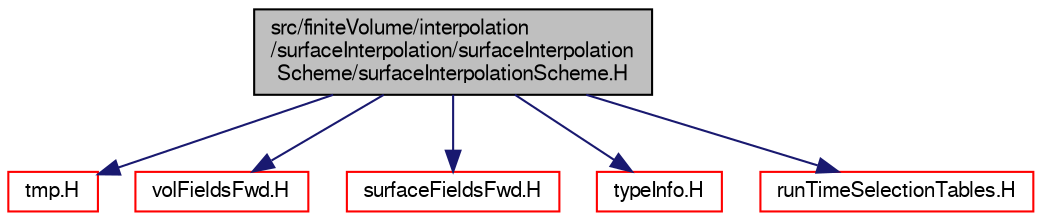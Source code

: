 digraph "src/finiteVolume/interpolation/surfaceInterpolation/surfaceInterpolationScheme/surfaceInterpolationScheme.H"
{
  bgcolor="transparent";
  edge [fontname="FreeSans",fontsize="10",labelfontname="FreeSans",labelfontsize="10"];
  node [fontname="FreeSans",fontsize="10",shape=record];
  Node0 [label="src/finiteVolume/interpolation\l/surfaceInterpolation/surfaceInterpolation\lScheme/surfaceInterpolationScheme.H",height=0.2,width=0.4,color="black", fillcolor="grey75", style="filled", fontcolor="black"];
  Node0 -> Node1 [color="midnightblue",fontsize="10",style="solid",fontname="FreeSans"];
  Node1 [label="tmp.H",height=0.2,width=0.4,color="red",URL="$a11087.html"];
  Node0 -> Node42 [color="midnightblue",fontsize="10",style="solid",fontname="FreeSans"];
  Node42 [label="volFieldsFwd.H",height=0.2,width=0.4,color="red",URL="$a02753.html"];
  Node0 -> Node63 [color="midnightblue",fontsize="10",style="solid",fontname="FreeSans"];
  Node63 [label="surfaceFieldsFwd.H",height=0.2,width=0.4,color="red",URL="$a02738.html"];
  Node0 -> Node64 [color="midnightblue",fontsize="10",style="solid",fontname="FreeSans"];
  Node64 [label="typeInfo.H",height=0.2,width=0.4,color="red",URL="$a09341.html"];
  Node0 -> Node69 [color="midnightblue",fontsize="10",style="solid",fontname="FreeSans"];
  Node69 [label="runTimeSelectionTables.H",height=0.2,width=0.4,color="red",URL="$a09266.html",tooltip="Macros to ease declaration of run-time selection tables. "];
}
